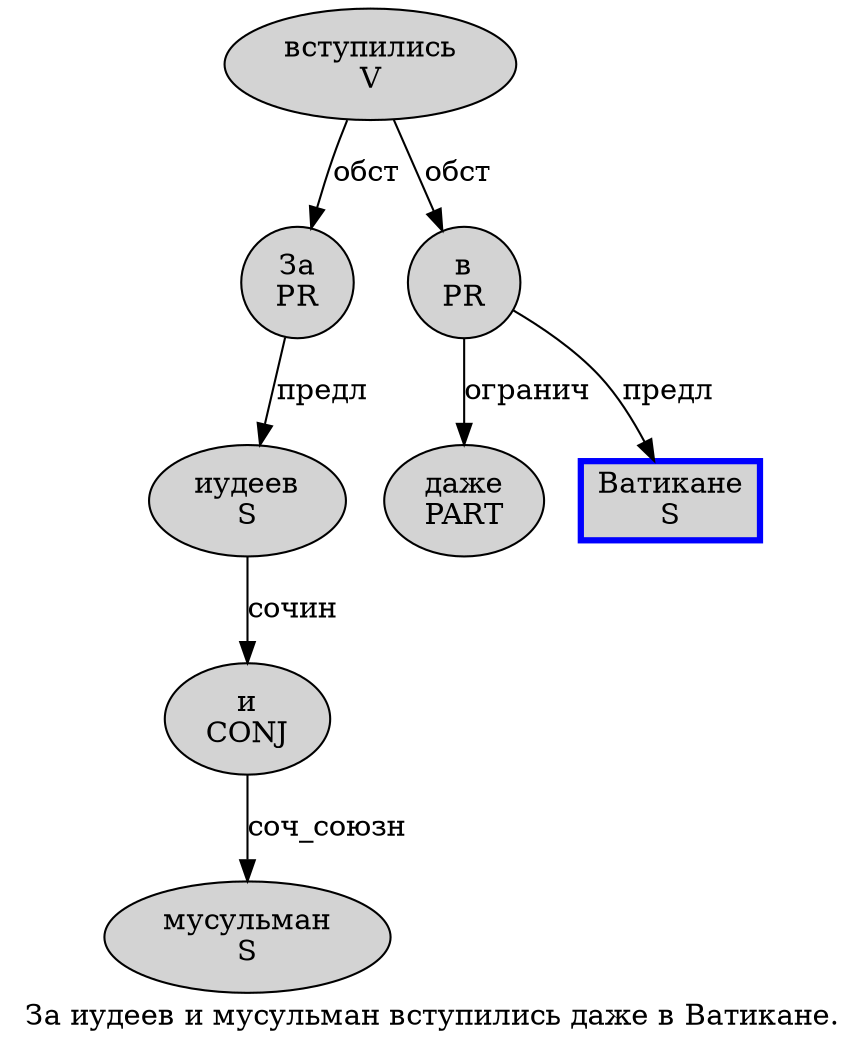 digraph SENTENCE_1384 {
	graph [label="За иудеев и мусульман вступились даже в Ватикане."]
	node [style=filled]
		0 [label="За
PR" color="" fillcolor=lightgray penwidth=1 shape=ellipse]
		1 [label="иудеев
S" color="" fillcolor=lightgray penwidth=1 shape=ellipse]
		2 [label="и
CONJ" color="" fillcolor=lightgray penwidth=1 shape=ellipse]
		3 [label="мусульман
S" color="" fillcolor=lightgray penwidth=1 shape=ellipse]
		4 [label="вступились
V" color="" fillcolor=lightgray penwidth=1 shape=ellipse]
		5 [label="даже
PART" color="" fillcolor=lightgray penwidth=1 shape=ellipse]
		6 [label="в
PR" color="" fillcolor=lightgray penwidth=1 shape=ellipse]
		7 [label="Ватикане
S" color=blue fillcolor=lightgray penwidth=3 shape=box]
			1 -> 2 [label="сочин"]
			6 -> 5 [label="огранич"]
			6 -> 7 [label="предл"]
			2 -> 3 [label="соч_союзн"]
			0 -> 1 [label="предл"]
			4 -> 0 [label="обст"]
			4 -> 6 [label="обст"]
}